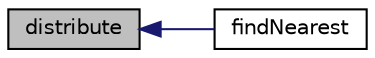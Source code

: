 digraph "distribute"
{
  bgcolor="transparent";
  edge [fontname="Helvetica",fontsize="10",labelfontname="Helvetica",labelfontsize="10"];
  node [fontname="Helvetica",fontsize="10",shape=record];
  rankdir="LR";
  Node1 [label="distribute",height=0.2,width=0.4,color="black", fillcolor="grey75", style="filled", fontcolor="black"];
  Node1 -> Node2 [dir="back",color="midnightblue",fontsize="10",style="solid",fontname="Helvetica"];
  Node2 [label="findNearest",height=0.2,width=0.4,color="black",URL="$a02261.html#a79b6c78e0d448460b771a19b16f7f86e",tooltip="Find the nearest locations for the supplied points to a. "];
}
